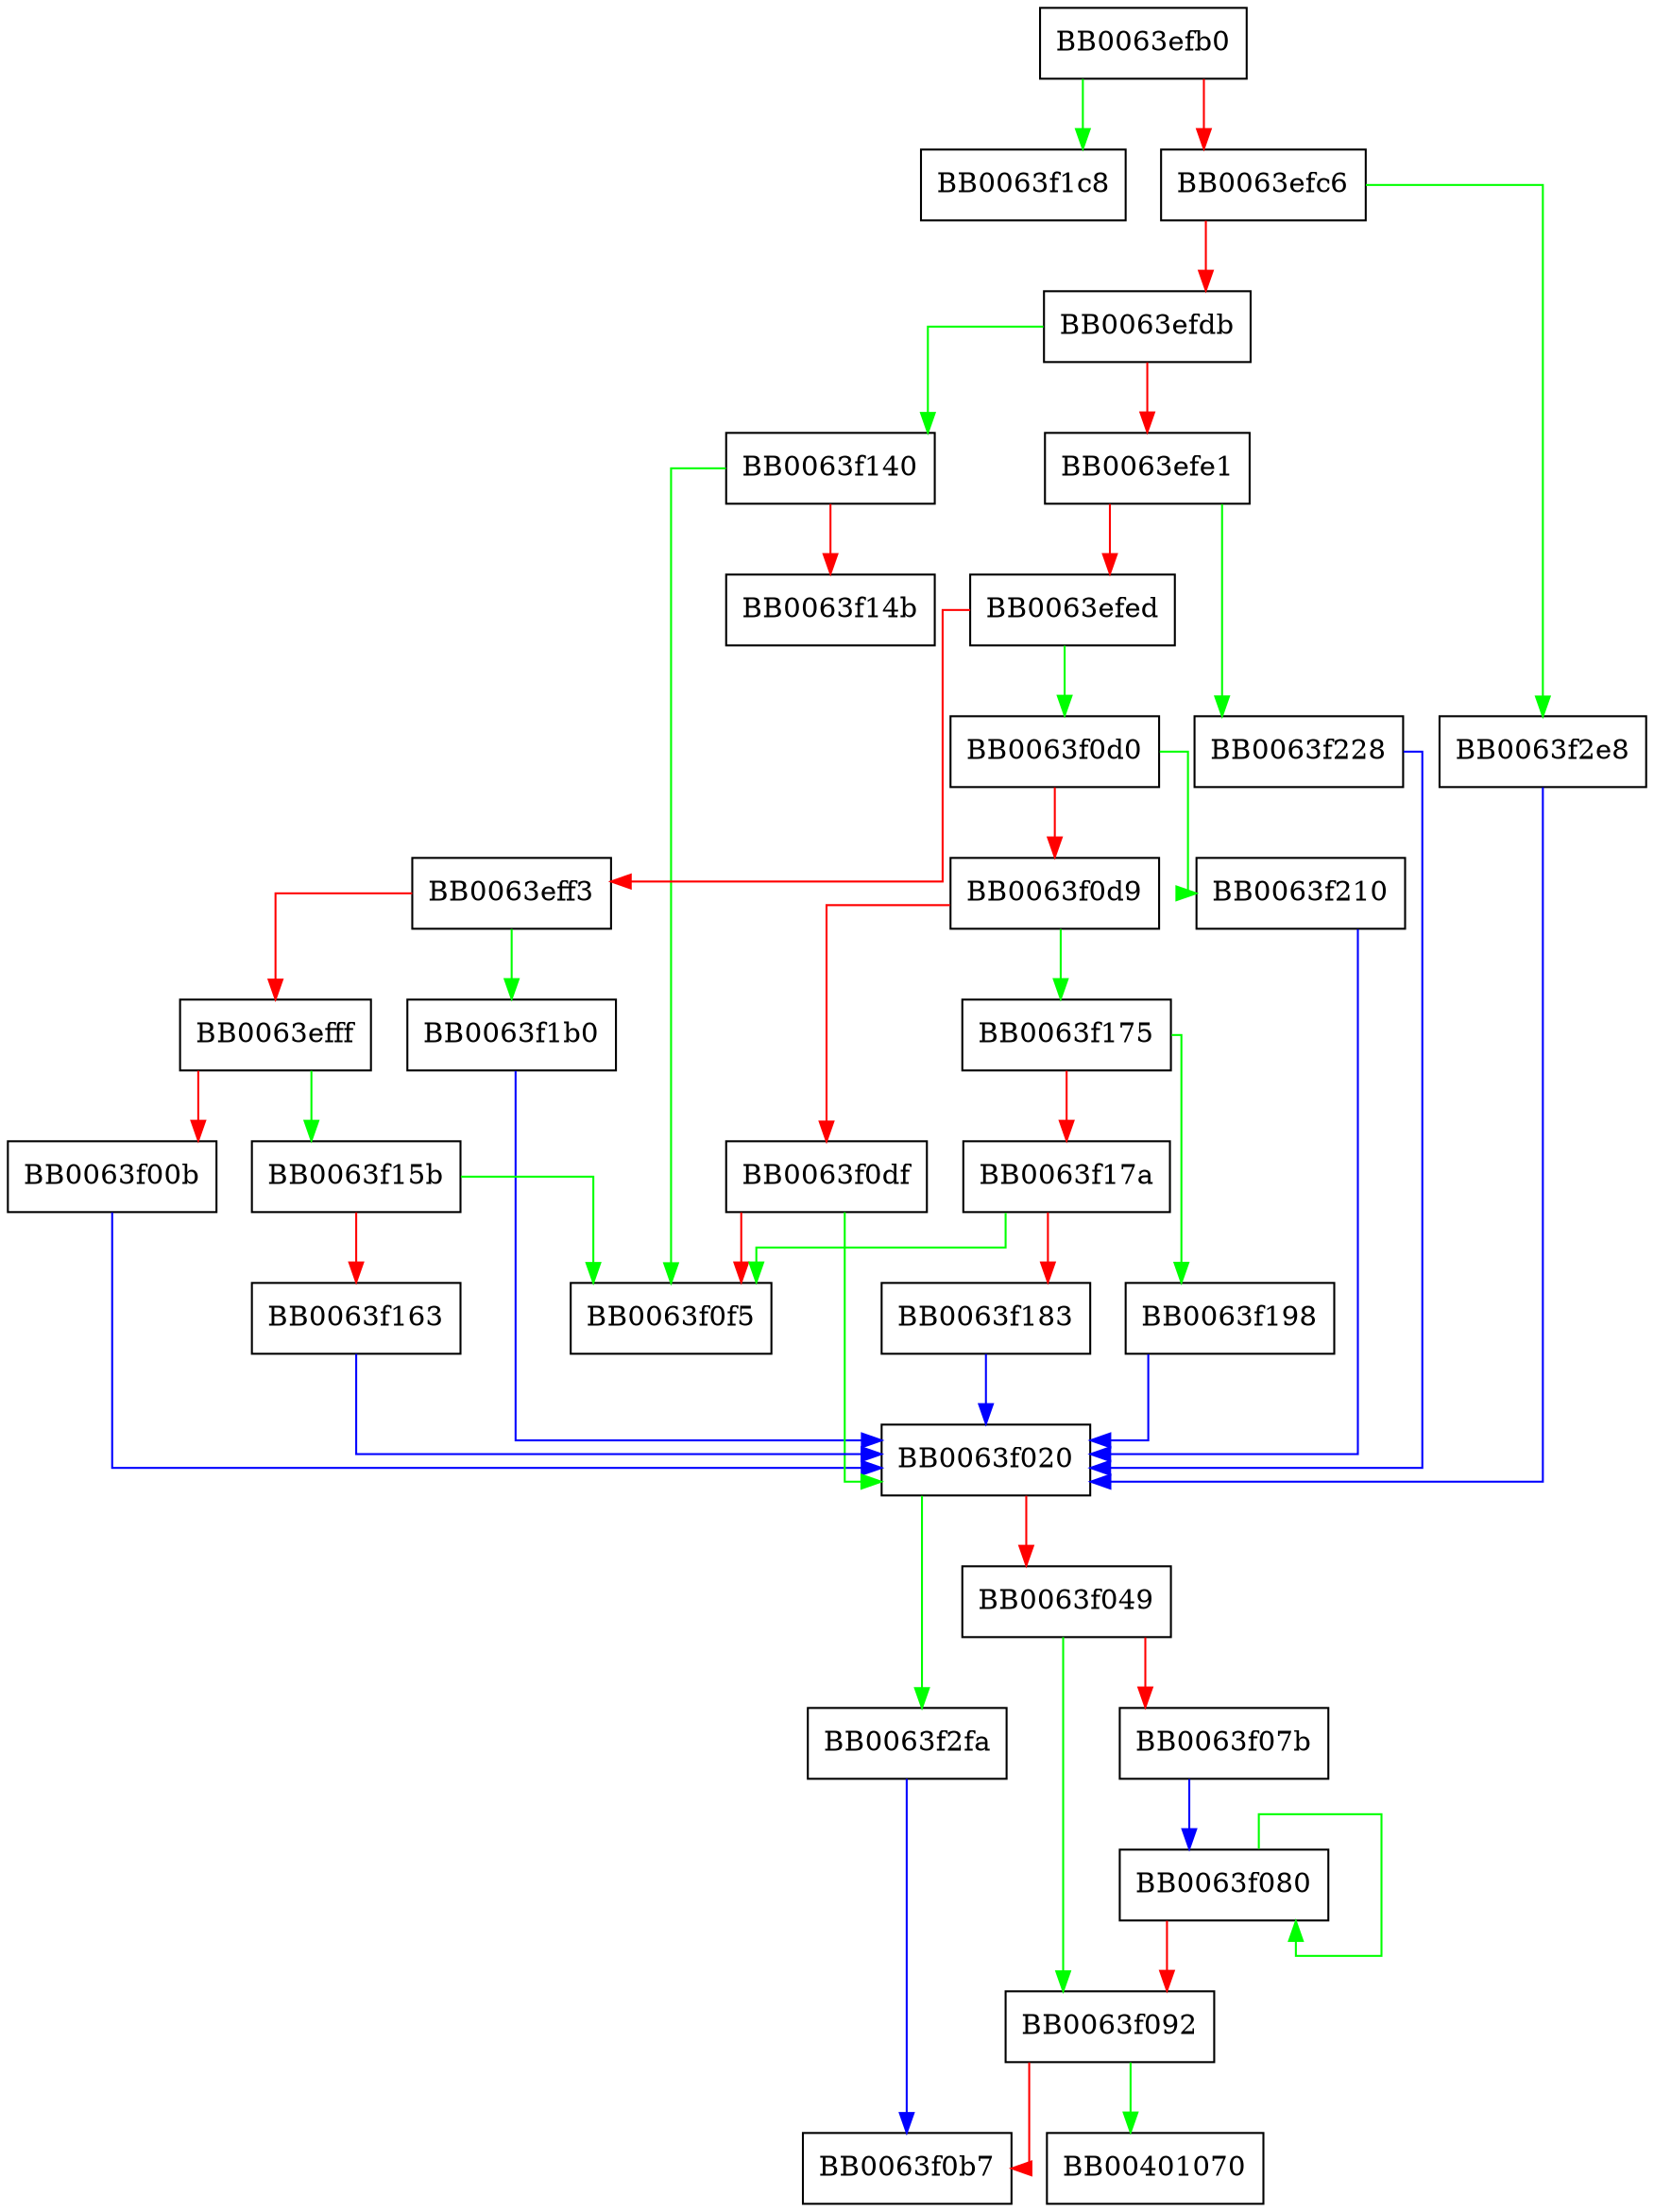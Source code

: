 digraph encode_pkcs1 {
  node [shape="box"];
  graph [splines=ortho];
  BB0063efb0 -> BB0063f1c8 [color="green"];
  BB0063efb0 -> BB0063efc6 [color="red"];
  BB0063efc6 -> BB0063f2e8 [color="green"];
  BB0063efc6 -> BB0063efdb [color="red"];
  BB0063efdb -> BB0063f140 [color="green"];
  BB0063efdb -> BB0063efe1 [color="red"];
  BB0063efe1 -> BB0063f228 [color="green"];
  BB0063efe1 -> BB0063efed [color="red"];
  BB0063efed -> BB0063f0d0 [color="green"];
  BB0063efed -> BB0063eff3 [color="red"];
  BB0063eff3 -> BB0063f1b0 [color="green"];
  BB0063eff3 -> BB0063efff [color="red"];
  BB0063efff -> BB0063f15b [color="green"];
  BB0063efff -> BB0063f00b [color="red"];
  BB0063f00b -> BB0063f020 [color="blue"];
  BB0063f020 -> BB0063f2fa [color="green"];
  BB0063f020 -> BB0063f049 [color="red"];
  BB0063f049 -> BB0063f092 [color="green"];
  BB0063f049 -> BB0063f07b [color="red"];
  BB0063f07b -> BB0063f080 [color="blue"];
  BB0063f080 -> BB0063f080 [color="green"];
  BB0063f080 -> BB0063f092 [color="red"];
  BB0063f092 -> BB00401070 [color="green"];
  BB0063f092 -> BB0063f0b7 [color="red"];
  BB0063f0d0 -> BB0063f210 [color="green"];
  BB0063f0d0 -> BB0063f0d9 [color="red"];
  BB0063f0d9 -> BB0063f175 [color="green"];
  BB0063f0d9 -> BB0063f0df [color="red"];
  BB0063f0df -> BB0063f020 [color="green"];
  BB0063f0df -> BB0063f0f5 [color="red"];
  BB0063f140 -> BB0063f0f5 [color="green"];
  BB0063f140 -> BB0063f14b [color="red"];
  BB0063f15b -> BB0063f0f5 [color="green"];
  BB0063f15b -> BB0063f163 [color="red"];
  BB0063f163 -> BB0063f020 [color="blue"];
  BB0063f175 -> BB0063f198 [color="green"];
  BB0063f175 -> BB0063f17a [color="red"];
  BB0063f17a -> BB0063f0f5 [color="green"];
  BB0063f17a -> BB0063f183 [color="red"];
  BB0063f183 -> BB0063f020 [color="blue"];
  BB0063f198 -> BB0063f020 [color="blue"];
  BB0063f1b0 -> BB0063f020 [color="blue"];
  BB0063f210 -> BB0063f020 [color="blue"];
  BB0063f228 -> BB0063f020 [color="blue"];
  BB0063f2e8 -> BB0063f020 [color="blue"];
  BB0063f2fa -> BB0063f0b7 [color="blue"];
}